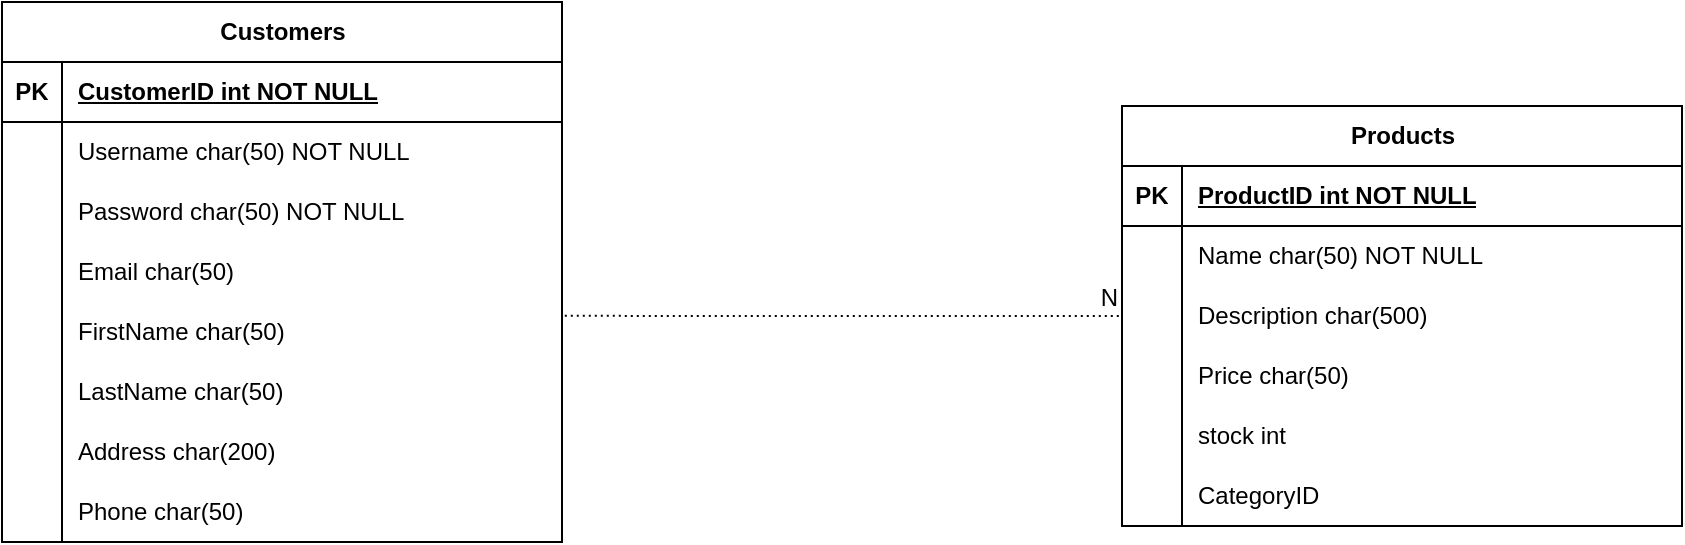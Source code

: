 <mxfile version="23.1.5" type="github">
  <diagram id="R2lEEEUBdFMjLlhIrx00" name="Page-1">
    <mxGraphModel dx="1028" dy="639" grid="1" gridSize="10" guides="1" tooltips="1" connect="1" arrows="1" fold="1" page="1" pageScale="1" pageWidth="850" pageHeight="1100" math="0" shadow="0" extFonts="Permanent Marker^https://fonts.googleapis.com/css?family=Permanent+Marker">
      <root>
        <mxCell id="0" />
        <mxCell id="1" parent="0" />
        <mxCell id="WH-cQANHyMsG5rYsbHPK-2" value="Customers" style="shape=table;startSize=30;container=1;collapsible=1;childLayout=tableLayout;fixedRows=1;rowLines=0;fontStyle=1;align=center;resizeLast=1;html=1;" parent="1" vertex="1">
          <mxGeometry x="50" y="100" width="280" height="270" as="geometry" />
        </mxCell>
        <mxCell id="WH-cQANHyMsG5rYsbHPK-3" value="" style="shape=tableRow;horizontal=0;startSize=0;swimlaneHead=0;swimlaneBody=0;fillColor=none;collapsible=0;dropTarget=0;points=[[0,0.5],[1,0.5]];portConstraint=eastwest;top=0;left=0;right=0;bottom=1;" parent="WH-cQANHyMsG5rYsbHPK-2" vertex="1">
          <mxGeometry y="30" width="280" height="30" as="geometry" />
        </mxCell>
        <mxCell id="WH-cQANHyMsG5rYsbHPK-4" value="PK" style="shape=partialRectangle;connectable=0;fillColor=none;top=0;left=0;bottom=0;right=0;fontStyle=1;overflow=hidden;whiteSpace=wrap;html=1;" parent="WH-cQANHyMsG5rYsbHPK-3" vertex="1">
          <mxGeometry width="30" height="30" as="geometry">
            <mxRectangle width="30" height="30" as="alternateBounds" />
          </mxGeometry>
        </mxCell>
        <mxCell id="WH-cQANHyMsG5rYsbHPK-5" value="CustomerID int NOT NULL" style="shape=partialRectangle;connectable=0;fillColor=none;top=0;left=0;bottom=0;right=0;align=left;spacingLeft=6;fontStyle=5;overflow=hidden;whiteSpace=wrap;html=1;" parent="WH-cQANHyMsG5rYsbHPK-3" vertex="1">
          <mxGeometry x="30" width="250" height="30" as="geometry">
            <mxRectangle width="250" height="30" as="alternateBounds" />
          </mxGeometry>
        </mxCell>
        <mxCell id="WH-cQANHyMsG5rYsbHPK-6" value="" style="shape=tableRow;horizontal=0;startSize=0;swimlaneHead=0;swimlaneBody=0;fillColor=none;collapsible=0;dropTarget=0;points=[[0,0.5],[1,0.5]];portConstraint=eastwest;top=0;left=0;right=0;bottom=0;" parent="WH-cQANHyMsG5rYsbHPK-2" vertex="1">
          <mxGeometry y="60" width="280" height="30" as="geometry" />
        </mxCell>
        <mxCell id="WH-cQANHyMsG5rYsbHPK-7" value="" style="shape=partialRectangle;connectable=0;fillColor=none;top=0;left=0;bottom=0;right=0;editable=1;overflow=hidden;whiteSpace=wrap;html=1;" parent="WH-cQANHyMsG5rYsbHPK-6" vertex="1">
          <mxGeometry width="30" height="30" as="geometry">
            <mxRectangle width="30" height="30" as="alternateBounds" />
          </mxGeometry>
        </mxCell>
        <mxCell id="WH-cQANHyMsG5rYsbHPK-8" value="Username char(50) NOT NULL" style="shape=partialRectangle;connectable=0;fillColor=none;top=0;left=0;bottom=0;right=0;align=left;spacingLeft=6;overflow=hidden;whiteSpace=wrap;html=1;" parent="WH-cQANHyMsG5rYsbHPK-6" vertex="1">
          <mxGeometry x="30" width="250" height="30" as="geometry">
            <mxRectangle width="250" height="30" as="alternateBounds" />
          </mxGeometry>
        </mxCell>
        <mxCell id="WH-cQANHyMsG5rYsbHPK-9" value="" style="shape=tableRow;horizontal=0;startSize=0;swimlaneHead=0;swimlaneBody=0;fillColor=none;collapsible=0;dropTarget=0;points=[[0,0.5],[1,0.5]];portConstraint=eastwest;top=0;left=0;right=0;bottom=0;" parent="WH-cQANHyMsG5rYsbHPK-2" vertex="1">
          <mxGeometry y="90" width="280" height="30" as="geometry" />
        </mxCell>
        <mxCell id="WH-cQANHyMsG5rYsbHPK-10" value="" style="shape=partialRectangle;connectable=0;fillColor=none;top=0;left=0;bottom=0;right=0;editable=1;overflow=hidden;whiteSpace=wrap;html=1;" parent="WH-cQANHyMsG5rYsbHPK-9" vertex="1">
          <mxGeometry width="30" height="30" as="geometry">
            <mxRectangle width="30" height="30" as="alternateBounds" />
          </mxGeometry>
        </mxCell>
        <mxCell id="WH-cQANHyMsG5rYsbHPK-11" value="Password char(50) NOT NULL" style="shape=partialRectangle;connectable=0;fillColor=none;top=0;left=0;bottom=0;right=0;align=left;spacingLeft=6;overflow=hidden;whiteSpace=wrap;html=1;" parent="WH-cQANHyMsG5rYsbHPK-9" vertex="1">
          <mxGeometry x="30" width="250" height="30" as="geometry">
            <mxRectangle width="250" height="30" as="alternateBounds" />
          </mxGeometry>
        </mxCell>
        <mxCell id="WH-cQANHyMsG5rYsbHPK-12" value="" style="shape=tableRow;horizontal=0;startSize=0;swimlaneHead=0;swimlaneBody=0;fillColor=none;collapsible=0;dropTarget=0;points=[[0,0.5],[1,0.5]];portConstraint=eastwest;top=0;left=0;right=0;bottom=0;" parent="WH-cQANHyMsG5rYsbHPK-2" vertex="1">
          <mxGeometry y="120" width="280" height="30" as="geometry" />
        </mxCell>
        <mxCell id="WH-cQANHyMsG5rYsbHPK-13" value="" style="shape=partialRectangle;connectable=0;fillColor=none;top=0;left=0;bottom=0;right=0;editable=1;overflow=hidden;whiteSpace=wrap;html=1;" parent="WH-cQANHyMsG5rYsbHPK-12" vertex="1">
          <mxGeometry width="30" height="30" as="geometry">
            <mxRectangle width="30" height="30" as="alternateBounds" />
          </mxGeometry>
        </mxCell>
        <mxCell id="WH-cQANHyMsG5rYsbHPK-14" value="Email char(50)" style="shape=partialRectangle;connectable=0;fillColor=none;top=0;left=0;bottom=0;right=0;align=left;spacingLeft=6;overflow=hidden;whiteSpace=wrap;html=1;" parent="WH-cQANHyMsG5rYsbHPK-12" vertex="1">
          <mxGeometry x="30" width="250" height="30" as="geometry">
            <mxRectangle width="250" height="30" as="alternateBounds" />
          </mxGeometry>
        </mxCell>
        <mxCell id="WH-cQANHyMsG5rYsbHPK-28" value="" style="shape=tableRow;horizontal=0;startSize=0;swimlaneHead=0;swimlaneBody=0;fillColor=none;collapsible=0;dropTarget=0;points=[[0,0.5],[1,0.5]];portConstraint=eastwest;top=0;left=0;right=0;bottom=0;" parent="WH-cQANHyMsG5rYsbHPK-2" vertex="1">
          <mxGeometry y="150" width="280" height="30" as="geometry" />
        </mxCell>
        <mxCell id="WH-cQANHyMsG5rYsbHPK-29" value="" style="shape=partialRectangle;connectable=0;fillColor=none;top=0;left=0;bottom=0;right=0;editable=1;overflow=hidden;whiteSpace=wrap;html=1;" parent="WH-cQANHyMsG5rYsbHPK-28" vertex="1">
          <mxGeometry width="30" height="30" as="geometry">
            <mxRectangle width="30" height="30" as="alternateBounds" />
          </mxGeometry>
        </mxCell>
        <mxCell id="WH-cQANHyMsG5rYsbHPK-30" value="FirstName char(50)" style="shape=partialRectangle;connectable=0;fillColor=none;top=0;left=0;bottom=0;right=0;align=left;spacingLeft=6;overflow=hidden;whiteSpace=wrap;html=1;" parent="WH-cQANHyMsG5rYsbHPK-28" vertex="1">
          <mxGeometry x="30" width="250" height="30" as="geometry">
            <mxRectangle width="250" height="30" as="alternateBounds" />
          </mxGeometry>
        </mxCell>
        <mxCell id="WH-cQANHyMsG5rYsbHPK-31" value="" style="shape=tableRow;horizontal=0;startSize=0;swimlaneHead=0;swimlaneBody=0;fillColor=none;collapsible=0;dropTarget=0;points=[[0,0.5],[1,0.5]];portConstraint=eastwest;top=0;left=0;right=0;bottom=0;" parent="WH-cQANHyMsG5rYsbHPK-2" vertex="1">
          <mxGeometry y="180" width="280" height="30" as="geometry" />
        </mxCell>
        <mxCell id="WH-cQANHyMsG5rYsbHPK-32" value="" style="shape=partialRectangle;connectable=0;fillColor=none;top=0;left=0;bottom=0;right=0;editable=1;overflow=hidden;whiteSpace=wrap;html=1;" parent="WH-cQANHyMsG5rYsbHPK-31" vertex="1">
          <mxGeometry width="30" height="30" as="geometry">
            <mxRectangle width="30" height="30" as="alternateBounds" />
          </mxGeometry>
        </mxCell>
        <mxCell id="WH-cQANHyMsG5rYsbHPK-33" value="LastName char(50)" style="shape=partialRectangle;connectable=0;fillColor=none;top=0;left=0;bottom=0;right=0;align=left;spacingLeft=6;overflow=hidden;whiteSpace=wrap;html=1;" parent="WH-cQANHyMsG5rYsbHPK-31" vertex="1">
          <mxGeometry x="30" width="250" height="30" as="geometry">
            <mxRectangle width="250" height="30" as="alternateBounds" />
          </mxGeometry>
        </mxCell>
        <mxCell id="WH-cQANHyMsG5rYsbHPK-34" value="" style="shape=tableRow;horizontal=0;startSize=0;swimlaneHead=0;swimlaneBody=0;fillColor=none;collapsible=0;dropTarget=0;points=[[0,0.5],[1,0.5]];portConstraint=eastwest;top=0;left=0;right=0;bottom=0;" parent="WH-cQANHyMsG5rYsbHPK-2" vertex="1">
          <mxGeometry y="210" width="280" height="30" as="geometry" />
        </mxCell>
        <mxCell id="WH-cQANHyMsG5rYsbHPK-35" value="" style="shape=partialRectangle;connectable=0;fillColor=none;top=0;left=0;bottom=0;right=0;editable=1;overflow=hidden;whiteSpace=wrap;html=1;" parent="WH-cQANHyMsG5rYsbHPK-34" vertex="1">
          <mxGeometry width="30" height="30" as="geometry">
            <mxRectangle width="30" height="30" as="alternateBounds" />
          </mxGeometry>
        </mxCell>
        <mxCell id="WH-cQANHyMsG5rYsbHPK-36" value="Address char(200)" style="shape=partialRectangle;connectable=0;fillColor=none;top=0;left=0;bottom=0;right=0;align=left;spacingLeft=6;overflow=hidden;whiteSpace=wrap;html=1;" parent="WH-cQANHyMsG5rYsbHPK-34" vertex="1">
          <mxGeometry x="30" width="250" height="30" as="geometry">
            <mxRectangle width="250" height="30" as="alternateBounds" />
          </mxGeometry>
        </mxCell>
        <mxCell id="WH-cQANHyMsG5rYsbHPK-37" value="" style="shape=tableRow;horizontal=0;startSize=0;swimlaneHead=0;swimlaneBody=0;fillColor=none;collapsible=0;dropTarget=0;points=[[0,0.5],[1,0.5]];portConstraint=eastwest;top=0;left=0;right=0;bottom=0;" parent="WH-cQANHyMsG5rYsbHPK-2" vertex="1">
          <mxGeometry y="240" width="280" height="30" as="geometry" />
        </mxCell>
        <mxCell id="WH-cQANHyMsG5rYsbHPK-38" value="" style="shape=partialRectangle;connectable=0;fillColor=none;top=0;left=0;bottom=0;right=0;editable=1;overflow=hidden;whiteSpace=wrap;html=1;" parent="WH-cQANHyMsG5rYsbHPK-37" vertex="1">
          <mxGeometry width="30" height="30" as="geometry">
            <mxRectangle width="30" height="30" as="alternateBounds" />
          </mxGeometry>
        </mxCell>
        <mxCell id="WH-cQANHyMsG5rYsbHPK-39" value="Phone char(50)" style="shape=partialRectangle;connectable=0;fillColor=none;top=0;left=0;bottom=0;right=0;align=left;spacingLeft=6;overflow=hidden;whiteSpace=wrap;html=1;" parent="WH-cQANHyMsG5rYsbHPK-37" vertex="1">
          <mxGeometry x="30" width="250" height="30" as="geometry">
            <mxRectangle width="250" height="30" as="alternateBounds" />
          </mxGeometry>
        </mxCell>
        <mxCell id="9iVwNGPiY4nAkZ4mo3_N-1" value="Products" style="shape=table;startSize=30;container=1;collapsible=1;childLayout=tableLayout;fixedRows=1;rowLines=0;fontStyle=1;align=center;resizeLast=1;html=1;" vertex="1" parent="1">
          <mxGeometry x="610" y="152" width="280" height="210" as="geometry" />
        </mxCell>
        <mxCell id="9iVwNGPiY4nAkZ4mo3_N-2" value="" style="shape=tableRow;horizontal=0;startSize=0;swimlaneHead=0;swimlaneBody=0;fillColor=none;collapsible=0;dropTarget=0;points=[[0,0.5],[1,0.5]];portConstraint=eastwest;top=0;left=0;right=0;bottom=1;" vertex="1" parent="9iVwNGPiY4nAkZ4mo3_N-1">
          <mxGeometry y="30" width="280" height="30" as="geometry" />
        </mxCell>
        <mxCell id="9iVwNGPiY4nAkZ4mo3_N-3" value="PK" style="shape=partialRectangle;connectable=0;fillColor=none;top=0;left=0;bottom=0;right=0;fontStyle=1;overflow=hidden;whiteSpace=wrap;html=1;" vertex="1" parent="9iVwNGPiY4nAkZ4mo3_N-2">
          <mxGeometry width="30" height="30" as="geometry">
            <mxRectangle width="30" height="30" as="alternateBounds" />
          </mxGeometry>
        </mxCell>
        <mxCell id="9iVwNGPiY4nAkZ4mo3_N-4" value="ProductID int NOT NULL" style="shape=partialRectangle;connectable=0;fillColor=none;top=0;left=0;bottom=0;right=0;align=left;spacingLeft=6;fontStyle=5;overflow=hidden;whiteSpace=wrap;html=1;" vertex="1" parent="9iVwNGPiY4nAkZ4mo3_N-2">
          <mxGeometry x="30" width="250" height="30" as="geometry">
            <mxRectangle width="250" height="30" as="alternateBounds" />
          </mxGeometry>
        </mxCell>
        <mxCell id="9iVwNGPiY4nAkZ4mo3_N-5" value="" style="shape=tableRow;horizontal=0;startSize=0;swimlaneHead=0;swimlaneBody=0;fillColor=none;collapsible=0;dropTarget=0;points=[[0,0.5],[1,0.5]];portConstraint=eastwest;top=0;left=0;right=0;bottom=0;" vertex="1" parent="9iVwNGPiY4nAkZ4mo3_N-1">
          <mxGeometry y="60" width="280" height="30" as="geometry" />
        </mxCell>
        <mxCell id="9iVwNGPiY4nAkZ4mo3_N-6" value="" style="shape=partialRectangle;connectable=0;fillColor=none;top=0;left=0;bottom=0;right=0;editable=1;overflow=hidden;whiteSpace=wrap;html=1;" vertex="1" parent="9iVwNGPiY4nAkZ4mo3_N-5">
          <mxGeometry width="30" height="30" as="geometry">
            <mxRectangle width="30" height="30" as="alternateBounds" />
          </mxGeometry>
        </mxCell>
        <mxCell id="9iVwNGPiY4nAkZ4mo3_N-7" value="Name char(50) NOT NULL" style="shape=partialRectangle;connectable=0;fillColor=none;top=0;left=0;bottom=0;right=0;align=left;spacingLeft=6;overflow=hidden;whiteSpace=wrap;html=1;" vertex="1" parent="9iVwNGPiY4nAkZ4mo3_N-5">
          <mxGeometry x="30" width="250" height="30" as="geometry">
            <mxRectangle width="250" height="30" as="alternateBounds" />
          </mxGeometry>
        </mxCell>
        <mxCell id="9iVwNGPiY4nAkZ4mo3_N-8" value="" style="shape=tableRow;horizontal=0;startSize=0;swimlaneHead=0;swimlaneBody=0;fillColor=none;collapsible=0;dropTarget=0;points=[[0,0.5],[1,0.5]];portConstraint=eastwest;top=0;left=0;right=0;bottom=0;" vertex="1" parent="9iVwNGPiY4nAkZ4mo3_N-1">
          <mxGeometry y="90" width="280" height="30" as="geometry" />
        </mxCell>
        <mxCell id="9iVwNGPiY4nAkZ4mo3_N-9" value="" style="shape=partialRectangle;connectable=0;fillColor=none;top=0;left=0;bottom=0;right=0;editable=1;overflow=hidden;whiteSpace=wrap;html=1;" vertex="1" parent="9iVwNGPiY4nAkZ4mo3_N-8">
          <mxGeometry width="30" height="30" as="geometry">
            <mxRectangle width="30" height="30" as="alternateBounds" />
          </mxGeometry>
        </mxCell>
        <mxCell id="9iVwNGPiY4nAkZ4mo3_N-10" value="Description char(500)" style="shape=partialRectangle;connectable=0;fillColor=none;top=0;left=0;bottom=0;right=0;align=left;spacingLeft=6;overflow=hidden;whiteSpace=wrap;html=1;" vertex="1" parent="9iVwNGPiY4nAkZ4mo3_N-8">
          <mxGeometry x="30" width="250" height="30" as="geometry">
            <mxRectangle width="250" height="30" as="alternateBounds" />
          </mxGeometry>
        </mxCell>
        <mxCell id="9iVwNGPiY4nAkZ4mo3_N-11" value="" style="shape=tableRow;horizontal=0;startSize=0;swimlaneHead=0;swimlaneBody=0;fillColor=none;collapsible=0;dropTarget=0;points=[[0,0.5],[1,0.5]];portConstraint=eastwest;top=0;left=0;right=0;bottom=0;" vertex="1" parent="9iVwNGPiY4nAkZ4mo3_N-1">
          <mxGeometry y="120" width="280" height="30" as="geometry" />
        </mxCell>
        <mxCell id="9iVwNGPiY4nAkZ4mo3_N-12" value="" style="shape=partialRectangle;connectable=0;fillColor=none;top=0;left=0;bottom=0;right=0;editable=1;overflow=hidden;whiteSpace=wrap;html=1;" vertex="1" parent="9iVwNGPiY4nAkZ4mo3_N-11">
          <mxGeometry width="30" height="30" as="geometry">
            <mxRectangle width="30" height="30" as="alternateBounds" />
          </mxGeometry>
        </mxCell>
        <mxCell id="9iVwNGPiY4nAkZ4mo3_N-13" value="Price char(50)" style="shape=partialRectangle;connectable=0;fillColor=none;top=0;left=0;bottom=0;right=0;align=left;spacingLeft=6;overflow=hidden;whiteSpace=wrap;html=1;" vertex="1" parent="9iVwNGPiY4nAkZ4mo3_N-11">
          <mxGeometry x="30" width="250" height="30" as="geometry">
            <mxRectangle width="250" height="30" as="alternateBounds" />
          </mxGeometry>
        </mxCell>
        <mxCell id="9iVwNGPiY4nAkZ4mo3_N-14" value="" style="shape=tableRow;horizontal=0;startSize=0;swimlaneHead=0;swimlaneBody=0;fillColor=none;collapsible=0;dropTarget=0;points=[[0,0.5],[1,0.5]];portConstraint=eastwest;top=0;left=0;right=0;bottom=0;" vertex="1" parent="9iVwNGPiY4nAkZ4mo3_N-1">
          <mxGeometry y="150" width="280" height="30" as="geometry" />
        </mxCell>
        <mxCell id="9iVwNGPiY4nAkZ4mo3_N-15" value="" style="shape=partialRectangle;connectable=0;fillColor=none;top=0;left=0;bottom=0;right=0;editable=1;overflow=hidden;whiteSpace=wrap;html=1;" vertex="1" parent="9iVwNGPiY4nAkZ4mo3_N-14">
          <mxGeometry width="30" height="30" as="geometry">
            <mxRectangle width="30" height="30" as="alternateBounds" />
          </mxGeometry>
        </mxCell>
        <mxCell id="9iVwNGPiY4nAkZ4mo3_N-16" value="stock int" style="shape=partialRectangle;connectable=0;fillColor=none;top=0;left=0;bottom=0;right=0;align=left;spacingLeft=6;overflow=hidden;whiteSpace=wrap;html=1;" vertex="1" parent="9iVwNGPiY4nAkZ4mo3_N-14">
          <mxGeometry x="30" width="250" height="30" as="geometry">
            <mxRectangle width="250" height="30" as="alternateBounds" />
          </mxGeometry>
        </mxCell>
        <mxCell id="9iVwNGPiY4nAkZ4mo3_N-17" value="" style="shape=tableRow;horizontal=0;startSize=0;swimlaneHead=0;swimlaneBody=0;fillColor=none;collapsible=0;dropTarget=0;points=[[0,0.5],[1,0.5]];portConstraint=eastwest;top=0;left=0;right=0;bottom=0;" vertex="1" parent="9iVwNGPiY4nAkZ4mo3_N-1">
          <mxGeometry y="180" width="280" height="30" as="geometry" />
        </mxCell>
        <mxCell id="9iVwNGPiY4nAkZ4mo3_N-18" value="" style="shape=partialRectangle;connectable=0;fillColor=none;top=0;left=0;bottom=0;right=0;editable=1;overflow=hidden;whiteSpace=wrap;html=1;" vertex="1" parent="9iVwNGPiY4nAkZ4mo3_N-17">
          <mxGeometry width="30" height="30" as="geometry">
            <mxRectangle width="30" height="30" as="alternateBounds" />
          </mxGeometry>
        </mxCell>
        <mxCell id="9iVwNGPiY4nAkZ4mo3_N-19" value="CategoryID" style="shape=partialRectangle;connectable=0;fillColor=none;top=0;left=0;bottom=0;right=0;align=left;spacingLeft=6;overflow=hidden;whiteSpace=wrap;html=1;" vertex="1" parent="9iVwNGPiY4nAkZ4mo3_N-17">
          <mxGeometry x="30" width="250" height="30" as="geometry">
            <mxRectangle width="250" height="30" as="alternateBounds" />
          </mxGeometry>
        </mxCell>
        <mxCell id="9iVwNGPiY4nAkZ4mo3_N-53" value="" style="endArrow=none;html=1;rounded=0;dashed=1;dashPattern=1 2;exitX=1.005;exitY=0.231;exitDx=0;exitDy=0;exitPerimeter=0;entryX=0;entryY=0.5;entryDx=0;entryDy=0;" edge="1" parent="1" source="WH-cQANHyMsG5rYsbHPK-28" target="9iVwNGPiY4nAkZ4mo3_N-8">
          <mxGeometry relative="1" as="geometry">
            <mxPoint x="340" y="260" as="sourcePoint" />
            <mxPoint x="590" y="257" as="targetPoint" />
          </mxGeometry>
        </mxCell>
        <mxCell id="9iVwNGPiY4nAkZ4mo3_N-54" value="N" style="resizable=0;html=1;whiteSpace=wrap;align=right;verticalAlign=bottom;" connectable="0" vertex="1" parent="9iVwNGPiY4nAkZ4mo3_N-53">
          <mxGeometry x="1" relative="1" as="geometry" />
        </mxCell>
      </root>
    </mxGraphModel>
  </diagram>
</mxfile>
